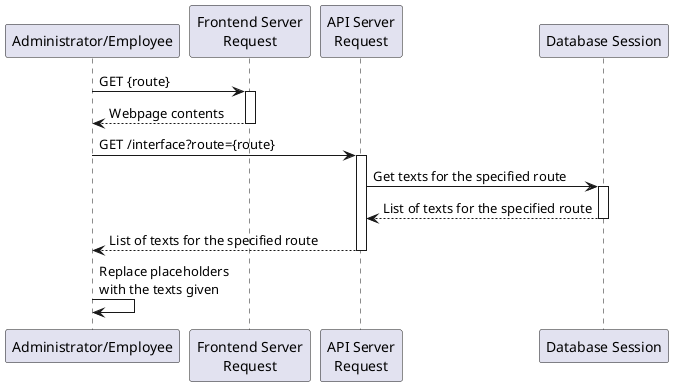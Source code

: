 @startuml sequence1

participant "Administrator/Employee" as user
participant "Frontend Server\nRequest" as fe
participant "API Server\nRequest" as api
participant "Database Session" as db

user -> fe : GET {route}
activate fe
user <-- fe : Webpage contents
deactivate fe

user -> api : GET /interface?route={route}
activate api
api -> db : Get texts for the specified route
activate db
api <-- db : List of texts for the specified route
deactivate db
user <-- api : List of texts for the specified route
deactivate api
user -> user : Replace placeholders\nwith the texts given

@enduml